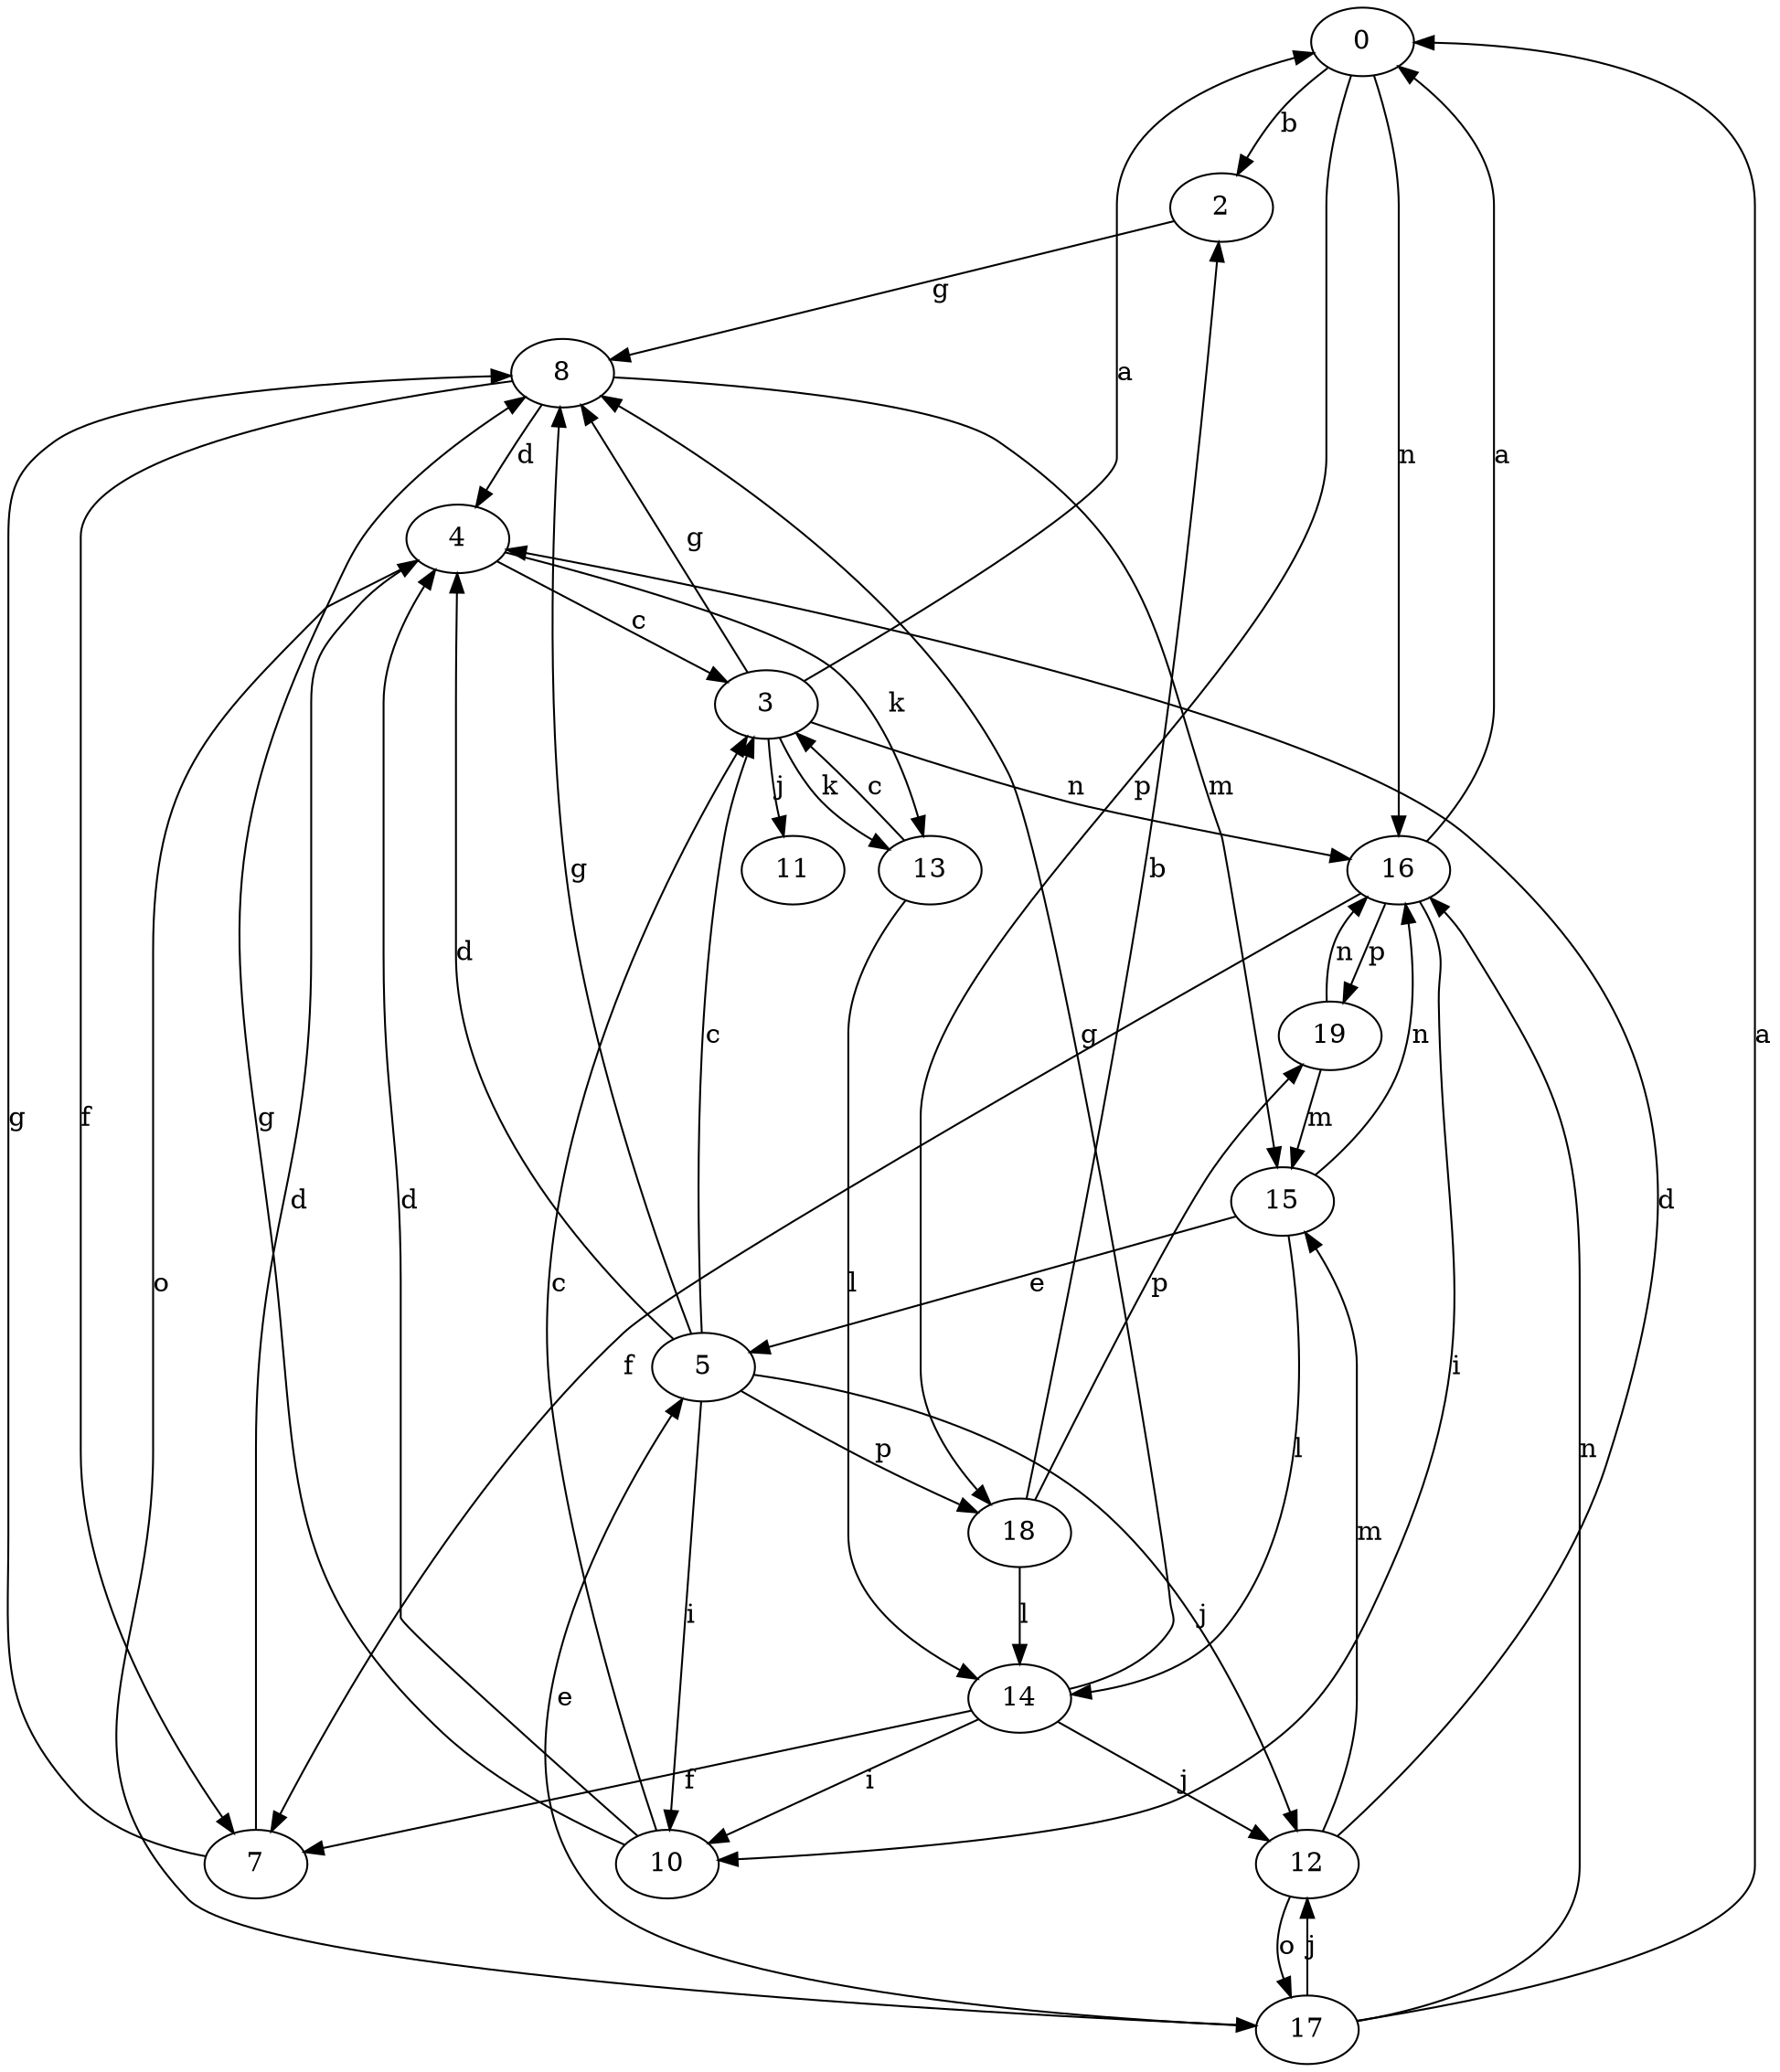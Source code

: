 strict digraph  {
0;
2;
3;
4;
5;
7;
8;
10;
11;
12;
13;
14;
15;
16;
17;
18;
19;
0 -> 2  [label=b];
0 -> 16  [label=n];
0 -> 18  [label=p];
2 -> 8  [label=g];
3 -> 0  [label=a];
3 -> 8  [label=g];
3 -> 11  [label=j];
3 -> 13  [label=k];
3 -> 16  [label=n];
4 -> 3  [label=c];
4 -> 13  [label=k];
4 -> 17  [label=o];
5 -> 3  [label=c];
5 -> 4  [label=d];
5 -> 8  [label=g];
5 -> 10  [label=i];
5 -> 12  [label=j];
5 -> 18  [label=p];
7 -> 4  [label=d];
7 -> 8  [label=g];
8 -> 4  [label=d];
8 -> 7  [label=f];
8 -> 15  [label=m];
10 -> 3  [label=c];
10 -> 4  [label=d];
10 -> 8  [label=g];
12 -> 4  [label=d];
12 -> 15  [label=m];
12 -> 17  [label=o];
13 -> 3  [label=c];
13 -> 14  [label=l];
14 -> 7  [label=f];
14 -> 8  [label=g];
14 -> 10  [label=i];
14 -> 12  [label=j];
15 -> 5  [label=e];
15 -> 14  [label=l];
15 -> 16  [label=n];
16 -> 0  [label=a];
16 -> 7  [label=f];
16 -> 10  [label=i];
16 -> 19  [label=p];
17 -> 0  [label=a];
17 -> 5  [label=e];
17 -> 12  [label=j];
17 -> 16  [label=n];
18 -> 2  [label=b];
18 -> 14  [label=l];
18 -> 19  [label=p];
19 -> 15  [label=m];
19 -> 16  [label=n];
}
